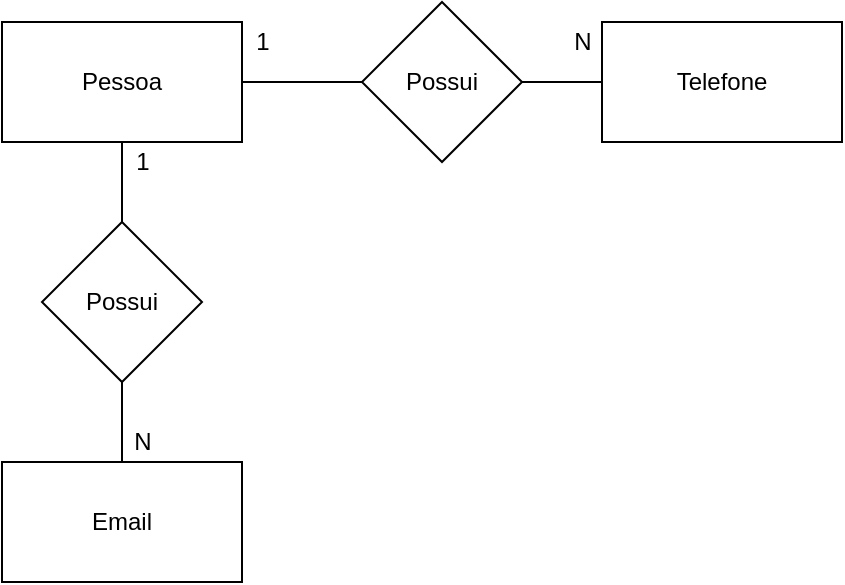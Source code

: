 <mxfile version="14.4.3" type="device"><diagram id="s4VV-y53i4ChwBxJYwA5" name="Página-2"><mxGraphModel dx="1086" dy="806" grid="1" gridSize="10" guides="1" tooltips="1" connect="1" arrows="1" fold="1" page="1" pageScale="1" pageWidth="827" pageHeight="1169" math="0" shadow="0"><root><mxCell id="wJO6dwTLx9DZN-rwxnN9-0"/><mxCell id="wJO6dwTLx9DZN-rwxnN9-1" parent="wJO6dwTLx9DZN-rwxnN9-0"/><mxCell id="3qNHSukDUli7r-cOo3de-2" value="" style="edgeStyle=orthogonalEdgeStyle;rounded=0;orthogonalLoop=1;jettySize=auto;html=1;endArrow=none;endFill=0;" edge="1" parent="wJO6dwTLx9DZN-rwxnN9-1" source="3qNHSukDUli7r-cOo3de-0" target="3qNHSukDUli7r-cOo3de-1"><mxGeometry relative="1" as="geometry"/></mxCell><mxCell id="3qNHSukDUli7r-cOo3de-8" value="" style="edgeStyle=orthogonalEdgeStyle;rounded=0;orthogonalLoop=1;jettySize=auto;html=1;endArrow=none;endFill=0;" edge="1" parent="wJO6dwTLx9DZN-rwxnN9-1" source="3qNHSukDUli7r-cOo3de-0" target="3qNHSukDUli7r-cOo3de-7"><mxGeometry relative="1" as="geometry"/></mxCell><mxCell id="3qNHSukDUli7r-cOo3de-0" value="Pessoa" style="rounded=0;whiteSpace=wrap;html=1;" vertex="1" parent="wJO6dwTLx9DZN-rwxnN9-1"><mxGeometry x="100" y="160" width="120" height="60" as="geometry"/></mxCell><mxCell id="3qNHSukDUli7r-cOo3de-4" value="" style="edgeStyle=orthogonalEdgeStyle;rounded=0;orthogonalLoop=1;jettySize=auto;html=1;endArrow=none;endFill=0;" edge="1" parent="wJO6dwTLx9DZN-rwxnN9-1" source="3qNHSukDUli7r-cOo3de-1" target="3qNHSukDUli7r-cOo3de-3"><mxGeometry relative="1" as="geometry"/></mxCell><mxCell id="3qNHSukDUli7r-cOo3de-1" value="Possui" style="rhombus;whiteSpace=wrap;html=1;rounded=0;" vertex="1" parent="wJO6dwTLx9DZN-rwxnN9-1"><mxGeometry x="280" y="150" width="80" height="80" as="geometry"/></mxCell><mxCell id="3qNHSukDUli7r-cOo3de-3" value="Telefone" style="whiteSpace=wrap;html=1;rounded=0;" vertex="1" parent="wJO6dwTLx9DZN-rwxnN9-1"><mxGeometry x="400" y="160" width="120" height="60" as="geometry"/></mxCell><mxCell id="3qNHSukDUli7r-cOo3de-5" value="1" style="text;html=1;align=center;verticalAlign=middle;resizable=0;points=[];autosize=1;" vertex="1" parent="wJO6dwTLx9DZN-rwxnN9-1"><mxGeometry x="220" y="160" width="20" height="20" as="geometry"/></mxCell><mxCell id="3qNHSukDUli7r-cOo3de-6" value="N" style="text;html=1;align=center;verticalAlign=middle;resizable=0;points=[];autosize=1;" vertex="1" parent="wJO6dwTLx9DZN-rwxnN9-1"><mxGeometry x="380" y="160" width="20" height="20" as="geometry"/></mxCell><mxCell id="3qNHSukDUli7r-cOo3de-10" value="" style="edgeStyle=orthogonalEdgeStyle;rounded=0;orthogonalLoop=1;jettySize=auto;html=1;endArrow=none;endFill=0;" edge="1" parent="wJO6dwTLx9DZN-rwxnN9-1" source="3qNHSukDUli7r-cOo3de-7" target="3qNHSukDUli7r-cOo3de-9"><mxGeometry relative="1" as="geometry"/></mxCell><mxCell id="3qNHSukDUli7r-cOo3de-7" value="Possui" style="rhombus;whiteSpace=wrap;html=1;rounded=0;" vertex="1" parent="wJO6dwTLx9DZN-rwxnN9-1"><mxGeometry x="120" y="260" width="80" height="80" as="geometry"/></mxCell><mxCell id="3qNHSukDUli7r-cOo3de-9" value="Email" style="whiteSpace=wrap;html=1;rounded=0;" vertex="1" parent="wJO6dwTLx9DZN-rwxnN9-1"><mxGeometry x="100" y="380" width="120" height="60" as="geometry"/></mxCell><mxCell id="3qNHSukDUli7r-cOo3de-11" value="1" style="text;html=1;align=center;verticalAlign=middle;resizable=0;points=[];autosize=1;" vertex="1" parent="wJO6dwTLx9DZN-rwxnN9-1"><mxGeometry x="160" y="220" width="20" height="20" as="geometry"/></mxCell><mxCell id="3qNHSukDUli7r-cOo3de-12" value="N" style="text;html=1;align=center;verticalAlign=middle;resizable=0;points=[];autosize=1;" vertex="1" parent="wJO6dwTLx9DZN-rwxnN9-1"><mxGeometry x="160" y="360" width="20" height="20" as="geometry"/></mxCell></root></mxGraphModel></diagram></mxfile>